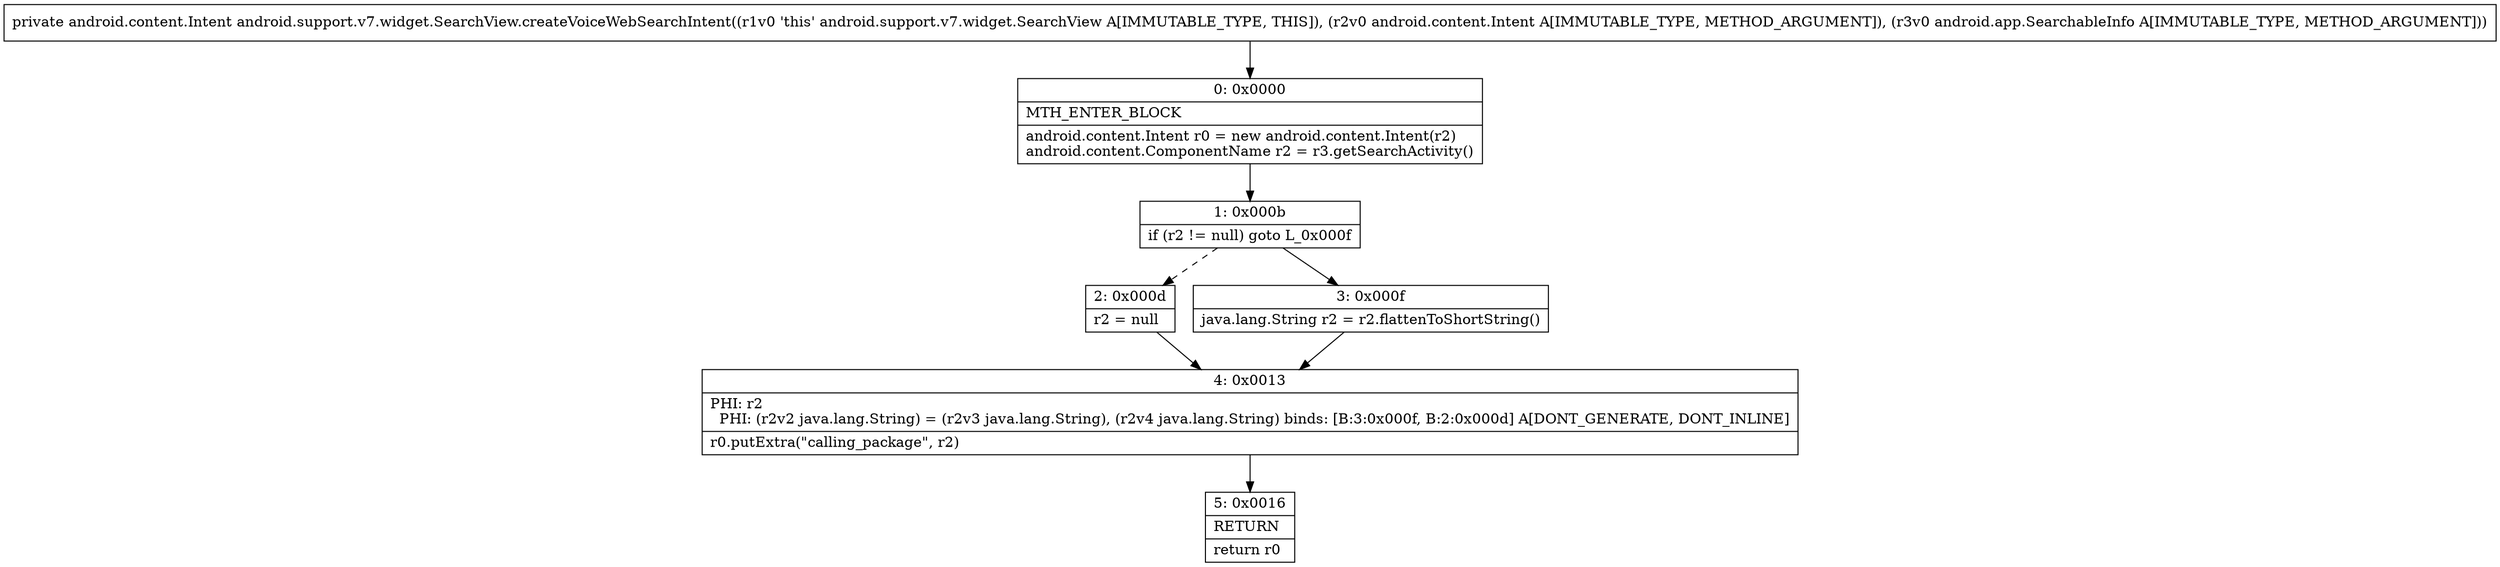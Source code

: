 digraph "CFG forandroid.support.v7.widget.SearchView.createVoiceWebSearchIntent(Landroid\/content\/Intent;Landroid\/app\/SearchableInfo;)Landroid\/content\/Intent;" {
Node_0 [shape=record,label="{0\:\ 0x0000|MTH_ENTER_BLOCK\l|android.content.Intent r0 = new android.content.Intent(r2)\landroid.content.ComponentName r2 = r3.getSearchActivity()\l}"];
Node_1 [shape=record,label="{1\:\ 0x000b|if (r2 != null) goto L_0x000f\l}"];
Node_2 [shape=record,label="{2\:\ 0x000d|r2 = null\l}"];
Node_3 [shape=record,label="{3\:\ 0x000f|java.lang.String r2 = r2.flattenToShortString()\l}"];
Node_4 [shape=record,label="{4\:\ 0x0013|PHI: r2 \l  PHI: (r2v2 java.lang.String) = (r2v3 java.lang.String), (r2v4 java.lang.String) binds: [B:3:0x000f, B:2:0x000d] A[DONT_GENERATE, DONT_INLINE]\l|r0.putExtra(\"calling_package\", r2)\l}"];
Node_5 [shape=record,label="{5\:\ 0x0016|RETURN\l|return r0\l}"];
MethodNode[shape=record,label="{private android.content.Intent android.support.v7.widget.SearchView.createVoiceWebSearchIntent((r1v0 'this' android.support.v7.widget.SearchView A[IMMUTABLE_TYPE, THIS]), (r2v0 android.content.Intent A[IMMUTABLE_TYPE, METHOD_ARGUMENT]), (r3v0 android.app.SearchableInfo A[IMMUTABLE_TYPE, METHOD_ARGUMENT])) }"];
MethodNode -> Node_0;
Node_0 -> Node_1;
Node_1 -> Node_2[style=dashed];
Node_1 -> Node_3;
Node_2 -> Node_4;
Node_3 -> Node_4;
Node_4 -> Node_5;
}

